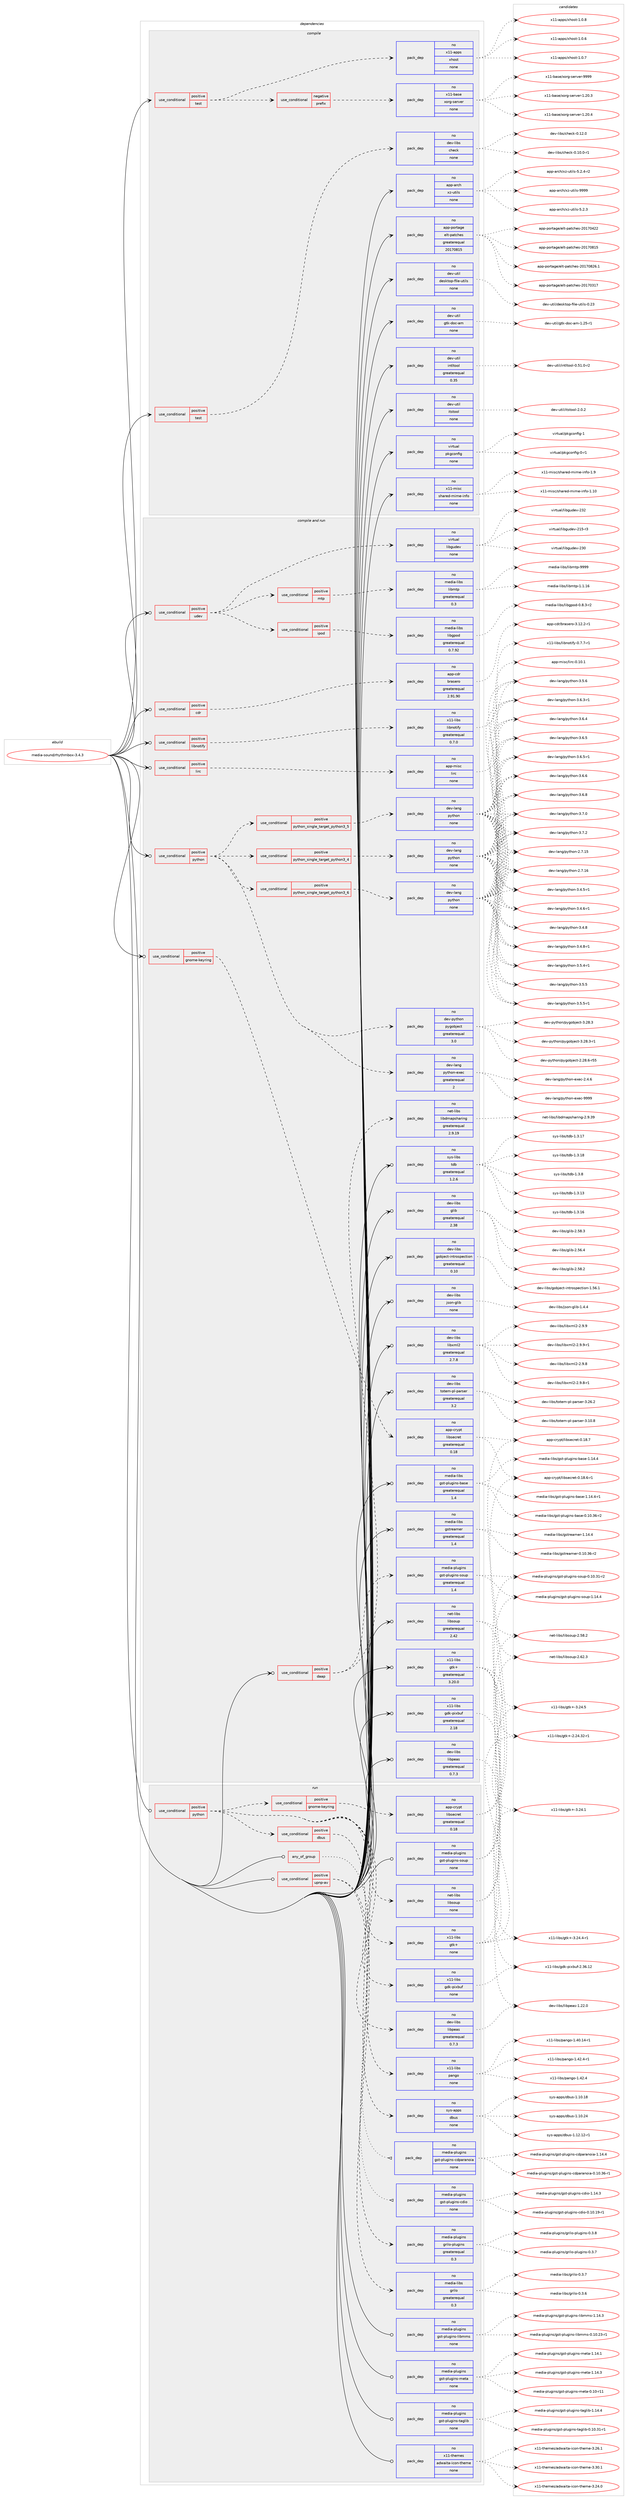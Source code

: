 digraph prolog {

# *************
# Graph options
# *************

newrank=true;
concentrate=true;
compound=true;
graph [rankdir=LR,fontname=Helvetica,fontsize=10,ranksep=1.5];#, ranksep=2.5, nodesep=0.2];
edge  [arrowhead=vee];
node  [fontname=Helvetica,fontsize=10];

# **********
# The ebuild
# **********

subgraph cluster_leftcol {
color=gray;
rank=same;
label=<<i>ebuild</i>>;
id [label="media-sound/rhythmbox-3.4.3", color=red, width=4, href="../media-sound/rhythmbox-3.4.3.svg"];
}

# ****************
# The dependencies
# ****************

subgraph cluster_midcol {
color=gray;
label=<<i>dependencies</i>>;
subgraph cluster_compile {
fillcolor="#eeeeee";
style=filled;
label=<<i>compile</i>>;
subgraph cond438158 {
dependency1630197 [label=<<TABLE BORDER="0" CELLBORDER="1" CELLSPACING="0" CELLPADDING="4"><TR><TD ROWSPAN="3" CELLPADDING="10">use_conditional</TD></TR><TR><TD>positive</TD></TR><TR><TD>test</TD></TR></TABLE>>, shape=none, color=red];
subgraph cond438159 {
dependency1630198 [label=<<TABLE BORDER="0" CELLBORDER="1" CELLSPACING="0" CELLPADDING="4"><TR><TD ROWSPAN="3" CELLPADDING="10">use_conditional</TD></TR><TR><TD>negative</TD></TR><TR><TD>prefix</TD></TR></TABLE>>, shape=none, color=red];
subgraph pack1165720 {
dependency1630199 [label=<<TABLE BORDER="0" CELLBORDER="1" CELLSPACING="0" CELLPADDING="4" WIDTH="220"><TR><TD ROWSPAN="6" CELLPADDING="30">pack_dep</TD></TR><TR><TD WIDTH="110">no</TD></TR><TR><TD>x11-base</TD></TR><TR><TD>xorg-server</TD></TR><TR><TD>none</TD></TR><TR><TD></TD></TR></TABLE>>, shape=none, color=blue];
}
dependency1630198:e -> dependency1630199:w [weight=20,style="dashed",arrowhead="vee"];
}
dependency1630197:e -> dependency1630198:w [weight=20,style="dashed",arrowhead="vee"];
subgraph pack1165721 {
dependency1630200 [label=<<TABLE BORDER="0" CELLBORDER="1" CELLSPACING="0" CELLPADDING="4" WIDTH="220"><TR><TD ROWSPAN="6" CELLPADDING="30">pack_dep</TD></TR><TR><TD WIDTH="110">no</TD></TR><TR><TD>x11-apps</TD></TR><TR><TD>xhost</TD></TR><TR><TD>none</TD></TR><TR><TD></TD></TR></TABLE>>, shape=none, color=blue];
}
dependency1630197:e -> dependency1630200:w [weight=20,style="dashed",arrowhead="vee"];
}
id:e -> dependency1630197:w [weight=20,style="solid",arrowhead="vee"];
subgraph cond438160 {
dependency1630201 [label=<<TABLE BORDER="0" CELLBORDER="1" CELLSPACING="0" CELLPADDING="4"><TR><TD ROWSPAN="3" CELLPADDING="10">use_conditional</TD></TR><TR><TD>positive</TD></TR><TR><TD>test</TD></TR></TABLE>>, shape=none, color=red];
subgraph pack1165722 {
dependency1630202 [label=<<TABLE BORDER="0" CELLBORDER="1" CELLSPACING="0" CELLPADDING="4" WIDTH="220"><TR><TD ROWSPAN="6" CELLPADDING="30">pack_dep</TD></TR><TR><TD WIDTH="110">no</TD></TR><TR><TD>dev-libs</TD></TR><TR><TD>check</TD></TR><TR><TD>none</TD></TR><TR><TD></TD></TR></TABLE>>, shape=none, color=blue];
}
dependency1630201:e -> dependency1630202:w [weight=20,style="dashed",arrowhead="vee"];
}
id:e -> dependency1630201:w [weight=20,style="solid",arrowhead="vee"];
subgraph pack1165723 {
dependency1630203 [label=<<TABLE BORDER="0" CELLBORDER="1" CELLSPACING="0" CELLPADDING="4" WIDTH="220"><TR><TD ROWSPAN="6" CELLPADDING="30">pack_dep</TD></TR><TR><TD WIDTH="110">no</TD></TR><TR><TD>app-arch</TD></TR><TR><TD>xz-utils</TD></TR><TR><TD>none</TD></TR><TR><TD></TD></TR></TABLE>>, shape=none, color=blue];
}
id:e -> dependency1630203:w [weight=20,style="solid",arrowhead="vee"];
subgraph pack1165724 {
dependency1630204 [label=<<TABLE BORDER="0" CELLBORDER="1" CELLSPACING="0" CELLPADDING="4" WIDTH="220"><TR><TD ROWSPAN="6" CELLPADDING="30">pack_dep</TD></TR><TR><TD WIDTH="110">no</TD></TR><TR><TD>app-portage</TD></TR><TR><TD>elt-patches</TD></TR><TR><TD>greaterequal</TD></TR><TR><TD>20170815</TD></TR></TABLE>>, shape=none, color=blue];
}
id:e -> dependency1630204:w [weight=20,style="solid",arrowhead="vee"];
subgraph pack1165725 {
dependency1630205 [label=<<TABLE BORDER="0" CELLBORDER="1" CELLSPACING="0" CELLPADDING="4" WIDTH="220"><TR><TD ROWSPAN="6" CELLPADDING="30">pack_dep</TD></TR><TR><TD WIDTH="110">no</TD></TR><TR><TD>dev-util</TD></TR><TR><TD>desktop-file-utils</TD></TR><TR><TD>none</TD></TR><TR><TD></TD></TR></TABLE>>, shape=none, color=blue];
}
id:e -> dependency1630205:w [weight=20,style="solid",arrowhead="vee"];
subgraph pack1165726 {
dependency1630206 [label=<<TABLE BORDER="0" CELLBORDER="1" CELLSPACING="0" CELLPADDING="4" WIDTH="220"><TR><TD ROWSPAN="6" CELLPADDING="30">pack_dep</TD></TR><TR><TD WIDTH="110">no</TD></TR><TR><TD>dev-util</TD></TR><TR><TD>gtk-doc-am</TD></TR><TR><TD>none</TD></TR><TR><TD></TD></TR></TABLE>>, shape=none, color=blue];
}
id:e -> dependency1630206:w [weight=20,style="solid",arrowhead="vee"];
subgraph pack1165727 {
dependency1630207 [label=<<TABLE BORDER="0" CELLBORDER="1" CELLSPACING="0" CELLPADDING="4" WIDTH="220"><TR><TD ROWSPAN="6" CELLPADDING="30">pack_dep</TD></TR><TR><TD WIDTH="110">no</TD></TR><TR><TD>dev-util</TD></TR><TR><TD>intltool</TD></TR><TR><TD>greaterequal</TD></TR><TR><TD>0.35</TD></TR></TABLE>>, shape=none, color=blue];
}
id:e -> dependency1630207:w [weight=20,style="solid",arrowhead="vee"];
subgraph pack1165728 {
dependency1630208 [label=<<TABLE BORDER="0" CELLBORDER="1" CELLSPACING="0" CELLPADDING="4" WIDTH="220"><TR><TD ROWSPAN="6" CELLPADDING="30">pack_dep</TD></TR><TR><TD WIDTH="110">no</TD></TR><TR><TD>dev-util</TD></TR><TR><TD>itstool</TD></TR><TR><TD>none</TD></TR><TR><TD></TD></TR></TABLE>>, shape=none, color=blue];
}
id:e -> dependency1630208:w [weight=20,style="solid",arrowhead="vee"];
subgraph pack1165729 {
dependency1630209 [label=<<TABLE BORDER="0" CELLBORDER="1" CELLSPACING="0" CELLPADDING="4" WIDTH="220"><TR><TD ROWSPAN="6" CELLPADDING="30">pack_dep</TD></TR><TR><TD WIDTH="110">no</TD></TR><TR><TD>virtual</TD></TR><TR><TD>pkgconfig</TD></TR><TR><TD>none</TD></TR><TR><TD></TD></TR></TABLE>>, shape=none, color=blue];
}
id:e -> dependency1630209:w [weight=20,style="solid",arrowhead="vee"];
subgraph pack1165730 {
dependency1630210 [label=<<TABLE BORDER="0" CELLBORDER="1" CELLSPACING="0" CELLPADDING="4" WIDTH="220"><TR><TD ROWSPAN="6" CELLPADDING="30">pack_dep</TD></TR><TR><TD WIDTH="110">no</TD></TR><TR><TD>x11-misc</TD></TR><TR><TD>shared-mime-info</TD></TR><TR><TD>none</TD></TR><TR><TD></TD></TR></TABLE>>, shape=none, color=blue];
}
id:e -> dependency1630210:w [weight=20,style="solid",arrowhead="vee"];
}
subgraph cluster_compileandrun {
fillcolor="#eeeeee";
style=filled;
label=<<i>compile and run</i>>;
subgraph cond438161 {
dependency1630211 [label=<<TABLE BORDER="0" CELLBORDER="1" CELLSPACING="0" CELLPADDING="4"><TR><TD ROWSPAN="3" CELLPADDING="10">use_conditional</TD></TR><TR><TD>positive</TD></TR><TR><TD>cdr</TD></TR></TABLE>>, shape=none, color=red];
subgraph pack1165731 {
dependency1630212 [label=<<TABLE BORDER="0" CELLBORDER="1" CELLSPACING="0" CELLPADDING="4" WIDTH="220"><TR><TD ROWSPAN="6" CELLPADDING="30">pack_dep</TD></TR><TR><TD WIDTH="110">no</TD></TR><TR><TD>app-cdr</TD></TR><TR><TD>brasero</TD></TR><TR><TD>greaterequal</TD></TR><TR><TD>2.91.90</TD></TR></TABLE>>, shape=none, color=blue];
}
dependency1630211:e -> dependency1630212:w [weight=20,style="dashed",arrowhead="vee"];
}
id:e -> dependency1630211:w [weight=20,style="solid",arrowhead="odotvee"];
subgraph cond438162 {
dependency1630213 [label=<<TABLE BORDER="0" CELLBORDER="1" CELLSPACING="0" CELLPADDING="4"><TR><TD ROWSPAN="3" CELLPADDING="10">use_conditional</TD></TR><TR><TD>positive</TD></TR><TR><TD>daap</TD></TR></TABLE>>, shape=none, color=red];
subgraph pack1165732 {
dependency1630214 [label=<<TABLE BORDER="0" CELLBORDER="1" CELLSPACING="0" CELLPADDING="4" WIDTH="220"><TR><TD ROWSPAN="6" CELLPADDING="30">pack_dep</TD></TR><TR><TD WIDTH="110">no</TD></TR><TR><TD>net-libs</TD></TR><TR><TD>libdmapsharing</TD></TR><TR><TD>greaterequal</TD></TR><TR><TD>2.9.19</TD></TR></TABLE>>, shape=none, color=blue];
}
dependency1630213:e -> dependency1630214:w [weight=20,style="dashed",arrowhead="vee"];
subgraph pack1165733 {
dependency1630215 [label=<<TABLE BORDER="0" CELLBORDER="1" CELLSPACING="0" CELLPADDING="4" WIDTH="220"><TR><TD ROWSPAN="6" CELLPADDING="30">pack_dep</TD></TR><TR><TD WIDTH="110">no</TD></TR><TR><TD>media-plugins</TD></TR><TR><TD>gst-plugins-soup</TD></TR><TR><TD>greaterequal</TD></TR><TR><TD>1.4</TD></TR></TABLE>>, shape=none, color=blue];
}
dependency1630213:e -> dependency1630215:w [weight=20,style="dashed",arrowhead="vee"];
}
id:e -> dependency1630213:w [weight=20,style="solid",arrowhead="odotvee"];
subgraph cond438163 {
dependency1630216 [label=<<TABLE BORDER="0" CELLBORDER="1" CELLSPACING="0" CELLPADDING="4"><TR><TD ROWSPAN="3" CELLPADDING="10">use_conditional</TD></TR><TR><TD>positive</TD></TR><TR><TD>gnome-keyring</TD></TR></TABLE>>, shape=none, color=red];
subgraph pack1165734 {
dependency1630217 [label=<<TABLE BORDER="0" CELLBORDER="1" CELLSPACING="0" CELLPADDING="4" WIDTH="220"><TR><TD ROWSPAN="6" CELLPADDING="30">pack_dep</TD></TR><TR><TD WIDTH="110">no</TD></TR><TR><TD>app-crypt</TD></TR><TR><TD>libsecret</TD></TR><TR><TD>greaterequal</TD></TR><TR><TD>0.18</TD></TR></TABLE>>, shape=none, color=blue];
}
dependency1630216:e -> dependency1630217:w [weight=20,style="dashed",arrowhead="vee"];
}
id:e -> dependency1630216:w [weight=20,style="solid",arrowhead="odotvee"];
subgraph cond438164 {
dependency1630218 [label=<<TABLE BORDER="0" CELLBORDER="1" CELLSPACING="0" CELLPADDING="4"><TR><TD ROWSPAN="3" CELLPADDING="10">use_conditional</TD></TR><TR><TD>positive</TD></TR><TR><TD>libnotify</TD></TR></TABLE>>, shape=none, color=red];
subgraph pack1165735 {
dependency1630219 [label=<<TABLE BORDER="0" CELLBORDER="1" CELLSPACING="0" CELLPADDING="4" WIDTH="220"><TR><TD ROWSPAN="6" CELLPADDING="30">pack_dep</TD></TR><TR><TD WIDTH="110">no</TD></TR><TR><TD>x11-libs</TD></TR><TR><TD>libnotify</TD></TR><TR><TD>greaterequal</TD></TR><TR><TD>0.7.0</TD></TR></TABLE>>, shape=none, color=blue];
}
dependency1630218:e -> dependency1630219:w [weight=20,style="dashed",arrowhead="vee"];
}
id:e -> dependency1630218:w [weight=20,style="solid",arrowhead="odotvee"];
subgraph cond438165 {
dependency1630220 [label=<<TABLE BORDER="0" CELLBORDER="1" CELLSPACING="0" CELLPADDING="4"><TR><TD ROWSPAN="3" CELLPADDING="10">use_conditional</TD></TR><TR><TD>positive</TD></TR><TR><TD>lirc</TD></TR></TABLE>>, shape=none, color=red];
subgraph pack1165736 {
dependency1630221 [label=<<TABLE BORDER="0" CELLBORDER="1" CELLSPACING="0" CELLPADDING="4" WIDTH="220"><TR><TD ROWSPAN="6" CELLPADDING="30">pack_dep</TD></TR><TR><TD WIDTH="110">no</TD></TR><TR><TD>app-misc</TD></TR><TR><TD>lirc</TD></TR><TR><TD>none</TD></TR><TR><TD></TD></TR></TABLE>>, shape=none, color=blue];
}
dependency1630220:e -> dependency1630221:w [weight=20,style="dashed",arrowhead="vee"];
}
id:e -> dependency1630220:w [weight=20,style="solid",arrowhead="odotvee"];
subgraph cond438166 {
dependency1630222 [label=<<TABLE BORDER="0" CELLBORDER="1" CELLSPACING="0" CELLPADDING="4"><TR><TD ROWSPAN="3" CELLPADDING="10">use_conditional</TD></TR><TR><TD>positive</TD></TR><TR><TD>python</TD></TR></TABLE>>, shape=none, color=red];
subgraph cond438167 {
dependency1630223 [label=<<TABLE BORDER="0" CELLBORDER="1" CELLSPACING="0" CELLPADDING="4"><TR><TD ROWSPAN="3" CELLPADDING="10">use_conditional</TD></TR><TR><TD>positive</TD></TR><TR><TD>python_single_target_python3_4</TD></TR></TABLE>>, shape=none, color=red];
subgraph pack1165737 {
dependency1630224 [label=<<TABLE BORDER="0" CELLBORDER="1" CELLSPACING="0" CELLPADDING="4" WIDTH="220"><TR><TD ROWSPAN="6" CELLPADDING="30">pack_dep</TD></TR><TR><TD WIDTH="110">no</TD></TR><TR><TD>dev-lang</TD></TR><TR><TD>python</TD></TR><TR><TD>none</TD></TR><TR><TD></TD></TR></TABLE>>, shape=none, color=blue];
}
dependency1630223:e -> dependency1630224:w [weight=20,style="dashed",arrowhead="vee"];
}
dependency1630222:e -> dependency1630223:w [weight=20,style="dashed",arrowhead="vee"];
subgraph cond438168 {
dependency1630225 [label=<<TABLE BORDER="0" CELLBORDER="1" CELLSPACING="0" CELLPADDING="4"><TR><TD ROWSPAN="3" CELLPADDING="10">use_conditional</TD></TR><TR><TD>positive</TD></TR><TR><TD>python_single_target_python3_5</TD></TR></TABLE>>, shape=none, color=red];
subgraph pack1165738 {
dependency1630226 [label=<<TABLE BORDER="0" CELLBORDER="1" CELLSPACING="0" CELLPADDING="4" WIDTH="220"><TR><TD ROWSPAN="6" CELLPADDING="30">pack_dep</TD></TR><TR><TD WIDTH="110">no</TD></TR><TR><TD>dev-lang</TD></TR><TR><TD>python</TD></TR><TR><TD>none</TD></TR><TR><TD></TD></TR></TABLE>>, shape=none, color=blue];
}
dependency1630225:e -> dependency1630226:w [weight=20,style="dashed",arrowhead="vee"];
}
dependency1630222:e -> dependency1630225:w [weight=20,style="dashed",arrowhead="vee"];
subgraph cond438169 {
dependency1630227 [label=<<TABLE BORDER="0" CELLBORDER="1" CELLSPACING="0" CELLPADDING="4"><TR><TD ROWSPAN="3" CELLPADDING="10">use_conditional</TD></TR><TR><TD>positive</TD></TR><TR><TD>python_single_target_python3_6</TD></TR></TABLE>>, shape=none, color=red];
subgraph pack1165739 {
dependency1630228 [label=<<TABLE BORDER="0" CELLBORDER="1" CELLSPACING="0" CELLPADDING="4" WIDTH="220"><TR><TD ROWSPAN="6" CELLPADDING="30">pack_dep</TD></TR><TR><TD WIDTH="110">no</TD></TR><TR><TD>dev-lang</TD></TR><TR><TD>python</TD></TR><TR><TD>none</TD></TR><TR><TD></TD></TR></TABLE>>, shape=none, color=blue];
}
dependency1630227:e -> dependency1630228:w [weight=20,style="dashed",arrowhead="vee"];
}
dependency1630222:e -> dependency1630227:w [weight=20,style="dashed",arrowhead="vee"];
subgraph pack1165740 {
dependency1630229 [label=<<TABLE BORDER="0" CELLBORDER="1" CELLSPACING="0" CELLPADDING="4" WIDTH="220"><TR><TD ROWSPAN="6" CELLPADDING="30">pack_dep</TD></TR><TR><TD WIDTH="110">no</TD></TR><TR><TD>dev-lang</TD></TR><TR><TD>python-exec</TD></TR><TR><TD>greaterequal</TD></TR><TR><TD>2</TD></TR></TABLE>>, shape=none, color=blue];
}
dependency1630222:e -> dependency1630229:w [weight=20,style="dashed",arrowhead="vee"];
subgraph pack1165741 {
dependency1630230 [label=<<TABLE BORDER="0" CELLBORDER="1" CELLSPACING="0" CELLPADDING="4" WIDTH="220"><TR><TD ROWSPAN="6" CELLPADDING="30">pack_dep</TD></TR><TR><TD WIDTH="110">no</TD></TR><TR><TD>dev-python</TD></TR><TR><TD>pygobject</TD></TR><TR><TD>greaterequal</TD></TR><TR><TD>3.0</TD></TR></TABLE>>, shape=none, color=blue];
}
dependency1630222:e -> dependency1630230:w [weight=20,style="dashed",arrowhead="vee"];
}
id:e -> dependency1630222:w [weight=20,style="solid",arrowhead="odotvee"];
subgraph cond438170 {
dependency1630231 [label=<<TABLE BORDER="0" CELLBORDER="1" CELLSPACING="0" CELLPADDING="4"><TR><TD ROWSPAN="3" CELLPADDING="10">use_conditional</TD></TR><TR><TD>positive</TD></TR><TR><TD>udev</TD></TR></TABLE>>, shape=none, color=red];
subgraph pack1165742 {
dependency1630232 [label=<<TABLE BORDER="0" CELLBORDER="1" CELLSPACING="0" CELLPADDING="4" WIDTH="220"><TR><TD ROWSPAN="6" CELLPADDING="30">pack_dep</TD></TR><TR><TD WIDTH="110">no</TD></TR><TR><TD>virtual</TD></TR><TR><TD>libgudev</TD></TR><TR><TD>none</TD></TR><TR><TD></TD></TR></TABLE>>, shape=none, color=blue];
}
dependency1630231:e -> dependency1630232:w [weight=20,style="dashed",arrowhead="vee"];
subgraph cond438171 {
dependency1630233 [label=<<TABLE BORDER="0" CELLBORDER="1" CELLSPACING="0" CELLPADDING="4"><TR><TD ROWSPAN="3" CELLPADDING="10">use_conditional</TD></TR><TR><TD>positive</TD></TR><TR><TD>ipod</TD></TR></TABLE>>, shape=none, color=red];
subgraph pack1165743 {
dependency1630234 [label=<<TABLE BORDER="0" CELLBORDER="1" CELLSPACING="0" CELLPADDING="4" WIDTH="220"><TR><TD ROWSPAN="6" CELLPADDING="30">pack_dep</TD></TR><TR><TD WIDTH="110">no</TD></TR><TR><TD>media-libs</TD></TR><TR><TD>libgpod</TD></TR><TR><TD>greaterequal</TD></TR><TR><TD>0.7.92</TD></TR></TABLE>>, shape=none, color=blue];
}
dependency1630233:e -> dependency1630234:w [weight=20,style="dashed",arrowhead="vee"];
}
dependency1630231:e -> dependency1630233:w [weight=20,style="dashed",arrowhead="vee"];
subgraph cond438172 {
dependency1630235 [label=<<TABLE BORDER="0" CELLBORDER="1" CELLSPACING="0" CELLPADDING="4"><TR><TD ROWSPAN="3" CELLPADDING="10">use_conditional</TD></TR><TR><TD>positive</TD></TR><TR><TD>mtp</TD></TR></TABLE>>, shape=none, color=red];
subgraph pack1165744 {
dependency1630236 [label=<<TABLE BORDER="0" CELLBORDER="1" CELLSPACING="0" CELLPADDING="4" WIDTH="220"><TR><TD ROWSPAN="6" CELLPADDING="30">pack_dep</TD></TR><TR><TD WIDTH="110">no</TD></TR><TR><TD>media-libs</TD></TR><TR><TD>libmtp</TD></TR><TR><TD>greaterequal</TD></TR><TR><TD>0.3</TD></TR></TABLE>>, shape=none, color=blue];
}
dependency1630235:e -> dependency1630236:w [weight=20,style="dashed",arrowhead="vee"];
}
dependency1630231:e -> dependency1630235:w [weight=20,style="dashed",arrowhead="vee"];
}
id:e -> dependency1630231:w [weight=20,style="solid",arrowhead="odotvee"];
subgraph pack1165745 {
dependency1630237 [label=<<TABLE BORDER="0" CELLBORDER="1" CELLSPACING="0" CELLPADDING="4" WIDTH="220"><TR><TD ROWSPAN="6" CELLPADDING="30">pack_dep</TD></TR><TR><TD WIDTH="110">no</TD></TR><TR><TD>dev-libs</TD></TR><TR><TD>glib</TD></TR><TR><TD>greaterequal</TD></TR><TR><TD>2.38</TD></TR></TABLE>>, shape=none, color=blue];
}
id:e -> dependency1630237:w [weight=20,style="solid",arrowhead="odotvee"];
subgraph pack1165746 {
dependency1630238 [label=<<TABLE BORDER="0" CELLBORDER="1" CELLSPACING="0" CELLPADDING="4" WIDTH="220"><TR><TD ROWSPAN="6" CELLPADDING="30">pack_dep</TD></TR><TR><TD WIDTH="110">no</TD></TR><TR><TD>dev-libs</TD></TR><TR><TD>gobject-introspection</TD></TR><TR><TD>greaterequal</TD></TR><TR><TD>0.10</TD></TR></TABLE>>, shape=none, color=blue];
}
id:e -> dependency1630238:w [weight=20,style="solid",arrowhead="odotvee"];
subgraph pack1165747 {
dependency1630239 [label=<<TABLE BORDER="0" CELLBORDER="1" CELLSPACING="0" CELLPADDING="4" WIDTH="220"><TR><TD ROWSPAN="6" CELLPADDING="30">pack_dep</TD></TR><TR><TD WIDTH="110">no</TD></TR><TR><TD>dev-libs</TD></TR><TR><TD>json-glib</TD></TR><TR><TD>none</TD></TR><TR><TD></TD></TR></TABLE>>, shape=none, color=blue];
}
id:e -> dependency1630239:w [weight=20,style="solid",arrowhead="odotvee"];
subgraph pack1165748 {
dependency1630240 [label=<<TABLE BORDER="0" CELLBORDER="1" CELLSPACING="0" CELLPADDING="4" WIDTH="220"><TR><TD ROWSPAN="6" CELLPADDING="30">pack_dep</TD></TR><TR><TD WIDTH="110">no</TD></TR><TR><TD>dev-libs</TD></TR><TR><TD>libpeas</TD></TR><TR><TD>greaterequal</TD></TR><TR><TD>0.7.3</TD></TR></TABLE>>, shape=none, color=blue];
}
id:e -> dependency1630240:w [weight=20,style="solid",arrowhead="odotvee"];
subgraph pack1165749 {
dependency1630241 [label=<<TABLE BORDER="0" CELLBORDER="1" CELLSPACING="0" CELLPADDING="4" WIDTH="220"><TR><TD ROWSPAN="6" CELLPADDING="30">pack_dep</TD></TR><TR><TD WIDTH="110">no</TD></TR><TR><TD>dev-libs</TD></TR><TR><TD>libxml2</TD></TR><TR><TD>greaterequal</TD></TR><TR><TD>2.7.8</TD></TR></TABLE>>, shape=none, color=blue];
}
id:e -> dependency1630241:w [weight=20,style="solid",arrowhead="odotvee"];
subgraph pack1165750 {
dependency1630242 [label=<<TABLE BORDER="0" CELLBORDER="1" CELLSPACING="0" CELLPADDING="4" WIDTH="220"><TR><TD ROWSPAN="6" CELLPADDING="30">pack_dep</TD></TR><TR><TD WIDTH="110">no</TD></TR><TR><TD>dev-libs</TD></TR><TR><TD>totem-pl-parser</TD></TR><TR><TD>greaterequal</TD></TR><TR><TD>3.2</TD></TR></TABLE>>, shape=none, color=blue];
}
id:e -> dependency1630242:w [weight=20,style="solid",arrowhead="odotvee"];
subgraph pack1165751 {
dependency1630243 [label=<<TABLE BORDER="0" CELLBORDER="1" CELLSPACING="0" CELLPADDING="4" WIDTH="220"><TR><TD ROWSPAN="6" CELLPADDING="30">pack_dep</TD></TR><TR><TD WIDTH="110">no</TD></TR><TR><TD>media-libs</TD></TR><TR><TD>gst-plugins-base</TD></TR><TR><TD>greaterequal</TD></TR><TR><TD>1.4</TD></TR></TABLE>>, shape=none, color=blue];
}
id:e -> dependency1630243:w [weight=20,style="solid",arrowhead="odotvee"];
subgraph pack1165752 {
dependency1630244 [label=<<TABLE BORDER="0" CELLBORDER="1" CELLSPACING="0" CELLPADDING="4" WIDTH="220"><TR><TD ROWSPAN="6" CELLPADDING="30">pack_dep</TD></TR><TR><TD WIDTH="110">no</TD></TR><TR><TD>media-libs</TD></TR><TR><TD>gstreamer</TD></TR><TR><TD>greaterequal</TD></TR><TR><TD>1.4</TD></TR></TABLE>>, shape=none, color=blue];
}
id:e -> dependency1630244:w [weight=20,style="solid",arrowhead="odotvee"];
subgraph pack1165753 {
dependency1630245 [label=<<TABLE BORDER="0" CELLBORDER="1" CELLSPACING="0" CELLPADDING="4" WIDTH="220"><TR><TD ROWSPAN="6" CELLPADDING="30">pack_dep</TD></TR><TR><TD WIDTH="110">no</TD></TR><TR><TD>net-libs</TD></TR><TR><TD>libsoup</TD></TR><TR><TD>greaterequal</TD></TR><TR><TD>2.42</TD></TR></TABLE>>, shape=none, color=blue];
}
id:e -> dependency1630245:w [weight=20,style="solid",arrowhead="odotvee"];
subgraph pack1165754 {
dependency1630246 [label=<<TABLE BORDER="0" CELLBORDER="1" CELLSPACING="0" CELLPADDING="4" WIDTH="220"><TR><TD ROWSPAN="6" CELLPADDING="30">pack_dep</TD></TR><TR><TD WIDTH="110">no</TD></TR><TR><TD>sys-libs</TD></TR><TR><TD>tdb</TD></TR><TR><TD>greaterequal</TD></TR><TR><TD>1.2.6</TD></TR></TABLE>>, shape=none, color=blue];
}
id:e -> dependency1630246:w [weight=20,style="solid",arrowhead="odotvee"];
subgraph pack1165755 {
dependency1630247 [label=<<TABLE BORDER="0" CELLBORDER="1" CELLSPACING="0" CELLPADDING="4" WIDTH="220"><TR><TD ROWSPAN="6" CELLPADDING="30">pack_dep</TD></TR><TR><TD WIDTH="110">no</TD></TR><TR><TD>x11-libs</TD></TR><TR><TD>gdk-pixbuf</TD></TR><TR><TD>greaterequal</TD></TR><TR><TD>2.18</TD></TR></TABLE>>, shape=none, color=blue];
}
id:e -> dependency1630247:w [weight=20,style="solid",arrowhead="odotvee"];
subgraph pack1165756 {
dependency1630248 [label=<<TABLE BORDER="0" CELLBORDER="1" CELLSPACING="0" CELLPADDING="4" WIDTH="220"><TR><TD ROWSPAN="6" CELLPADDING="30">pack_dep</TD></TR><TR><TD WIDTH="110">no</TD></TR><TR><TD>x11-libs</TD></TR><TR><TD>gtk+</TD></TR><TR><TD>greaterequal</TD></TR><TR><TD>3.20.0</TD></TR></TABLE>>, shape=none, color=blue];
}
id:e -> dependency1630248:w [weight=20,style="solid",arrowhead="odotvee"];
}
subgraph cluster_run {
fillcolor="#eeeeee";
style=filled;
label=<<i>run</i>>;
subgraph any25549 {
dependency1630249 [label=<<TABLE BORDER="0" CELLBORDER="1" CELLSPACING="0" CELLPADDING="4"><TR><TD CELLPADDING="10">any_of_group</TD></TR></TABLE>>, shape=none, color=red];subgraph pack1165757 {
dependency1630250 [label=<<TABLE BORDER="0" CELLBORDER="1" CELLSPACING="0" CELLPADDING="4" WIDTH="220"><TR><TD ROWSPAN="6" CELLPADDING="30">pack_dep</TD></TR><TR><TD WIDTH="110">no</TD></TR><TR><TD>media-plugins</TD></TR><TR><TD>gst-plugins-cdparanoia</TD></TR><TR><TD>none</TD></TR><TR><TD></TD></TR></TABLE>>, shape=none, color=blue];
}
dependency1630249:e -> dependency1630250:w [weight=20,style="dotted",arrowhead="oinv"];
subgraph pack1165758 {
dependency1630251 [label=<<TABLE BORDER="0" CELLBORDER="1" CELLSPACING="0" CELLPADDING="4" WIDTH="220"><TR><TD ROWSPAN="6" CELLPADDING="30">pack_dep</TD></TR><TR><TD WIDTH="110">no</TD></TR><TR><TD>media-plugins</TD></TR><TR><TD>gst-plugins-cdio</TD></TR><TR><TD>none</TD></TR><TR><TD></TD></TR></TABLE>>, shape=none, color=blue];
}
dependency1630249:e -> dependency1630251:w [weight=20,style="dotted",arrowhead="oinv"];
}
id:e -> dependency1630249:w [weight=20,style="solid",arrowhead="odot"];
subgraph cond438173 {
dependency1630252 [label=<<TABLE BORDER="0" CELLBORDER="1" CELLSPACING="0" CELLPADDING="4"><TR><TD ROWSPAN="3" CELLPADDING="10">use_conditional</TD></TR><TR><TD>positive</TD></TR><TR><TD>python</TD></TR></TABLE>>, shape=none, color=red];
subgraph pack1165759 {
dependency1630253 [label=<<TABLE BORDER="0" CELLBORDER="1" CELLSPACING="0" CELLPADDING="4" WIDTH="220"><TR><TD ROWSPAN="6" CELLPADDING="30">pack_dep</TD></TR><TR><TD WIDTH="110">no</TD></TR><TR><TD>dev-libs</TD></TR><TR><TD>libpeas</TD></TR><TR><TD>greaterequal</TD></TR><TR><TD>0.7.3</TD></TR></TABLE>>, shape=none, color=blue];
}
dependency1630252:e -> dependency1630253:w [weight=20,style="dashed",arrowhead="vee"];
subgraph pack1165760 {
dependency1630254 [label=<<TABLE BORDER="0" CELLBORDER="1" CELLSPACING="0" CELLPADDING="4" WIDTH="220"><TR><TD ROWSPAN="6" CELLPADDING="30">pack_dep</TD></TR><TR><TD WIDTH="110">no</TD></TR><TR><TD>net-libs</TD></TR><TR><TD>libsoup</TD></TR><TR><TD>none</TD></TR><TR><TD></TD></TR></TABLE>>, shape=none, color=blue];
}
dependency1630252:e -> dependency1630254:w [weight=20,style="dashed",arrowhead="vee"];
subgraph pack1165761 {
dependency1630255 [label=<<TABLE BORDER="0" CELLBORDER="1" CELLSPACING="0" CELLPADDING="4" WIDTH="220"><TR><TD ROWSPAN="6" CELLPADDING="30">pack_dep</TD></TR><TR><TD WIDTH="110">no</TD></TR><TR><TD>x11-libs</TD></TR><TR><TD>gdk-pixbuf</TD></TR><TR><TD>none</TD></TR><TR><TD></TD></TR></TABLE>>, shape=none, color=blue];
}
dependency1630252:e -> dependency1630255:w [weight=20,style="dashed",arrowhead="vee"];
subgraph pack1165762 {
dependency1630256 [label=<<TABLE BORDER="0" CELLBORDER="1" CELLSPACING="0" CELLPADDING="4" WIDTH="220"><TR><TD ROWSPAN="6" CELLPADDING="30">pack_dep</TD></TR><TR><TD WIDTH="110">no</TD></TR><TR><TD>x11-libs</TD></TR><TR><TD>gtk+</TD></TR><TR><TD>none</TD></TR><TR><TD></TD></TR></TABLE>>, shape=none, color=blue];
}
dependency1630252:e -> dependency1630256:w [weight=20,style="dashed",arrowhead="vee"];
subgraph pack1165763 {
dependency1630257 [label=<<TABLE BORDER="0" CELLBORDER="1" CELLSPACING="0" CELLPADDING="4" WIDTH="220"><TR><TD ROWSPAN="6" CELLPADDING="30">pack_dep</TD></TR><TR><TD WIDTH="110">no</TD></TR><TR><TD>x11-libs</TD></TR><TR><TD>pango</TD></TR><TR><TD>none</TD></TR><TR><TD></TD></TR></TABLE>>, shape=none, color=blue];
}
dependency1630252:e -> dependency1630257:w [weight=20,style="dashed",arrowhead="vee"];
subgraph cond438174 {
dependency1630258 [label=<<TABLE BORDER="0" CELLBORDER="1" CELLSPACING="0" CELLPADDING="4"><TR><TD ROWSPAN="3" CELLPADDING="10">use_conditional</TD></TR><TR><TD>positive</TD></TR><TR><TD>dbus</TD></TR></TABLE>>, shape=none, color=red];
subgraph pack1165764 {
dependency1630259 [label=<<TABLE BORDER="0" CELLBORDER="1" CELLSPACING="0" CELLPADDING="4" WIDTH="220"><TR><TD ROWSPAN="6" CELLPADDING="30">pack_dep</TD></TR><TR><TD WIDTH="110">no</TD></TR><TR><TD>sys-apps</TD></TR><TR><TD>dbus</TD></TR><TR><TD>none</TD></TR><TR><TD></TD></TR></TABLE>>, shape=none, color=blue];
}
dependency1630258:e -> dependency1630259:w [weight=20,style="dashed",arrowhead="vee"];
}
dependency1630252:e -> dependency1630258:w [weight=20,style="dashed",arrowhead="vee"];
subgraph cond438175 {
dependency1630260 [label=<<TABLE BORDER="0" CELLBORDER="1" CELLSPACING="0" CELLPADDING="4"><TR><TD ROWSPAN="3" CELLPADDING="10">use_conditional</TD></TR><TR><TD>positive</TD></TR><TR><TD>gnome-keyring</TD></TR></TABLE>>, shape=none, color=red];
subgraph pack1165765 {
dependency1630261 [label=<<TABLE BORDER="0" CELLBORDER="1" CELLSPACING="0" CELLPADDING="4" WIDTH="220"><TR><TD ROWSPAN="6" CELLPADDING="30">pack_dep</TD></TR><TR><TD WIDTH="110">no</TD></TR><TR><TD>app-crypt</TD></TR><TR><TD>libsecret</TD></TR><TR><TD>greaterequal</TD></TR><TR><TD>0.18</TD></TR></TABLE>>, shape=none, color=blue];
}
dependency1630260:e -> dependency1630261:w [weight=20,style="dashed",arrowhead="vee"];
}
dependency1630252:e -> dependency1630260:w [weight=20,style="dashed",arrowhead="vee"];
}
id:e -> dependency1630252:w [weight=20,style="solid",arrowhead="odot"];
subgraph cond438176 {
dependency1630262 [label=<<TABLE BORDER="0" CELLBORDER="1" CELLSPACING="0" CELLPADDING="4"><TR><TD ROWSPAN="3" CELLPADDING="10">use_conditional</TD></TR><TR><TD>positive</TD></TR><TR><TD>upnp-av</TD></TR></TABLE>>, shape=none, color=red];
subgraph pack1165766 {
dependency1630263 [label=<<TABLE BORDER="0" CELLBORDER="1" CELLSPACING="0" CELLPADDING="4" WIDTH="220"><TR><TD ROWSPAN="6" CELLPADDING="30">pack_dep</TD></TR><TR><TD WIDTH="110">no</TD></TR><TR><TD>media-libs</TD></TR><TR><TD>grilo</TD></TR><TR><TD>greaterequal</TD></TR><TR><TD>0.3</TD></TR></TABLE>>, shape=none, color=blue];
}
dependency1630262:e -> dependency1630263:w [weight=20,style="dashed",arrowhead="vee"];
subgraph pack1165767 {
dependency1630264 [label=<<TABLE BORDER="0" CELLBORDER="1" CELLSPACING="0" CELLPADDING="4" WIDTH="220"><TR><TD ROWSPAN="6" CELLPADDING="30">pack_dep</TD></TR><TR><TD WIDTH="110">no</TD></TR><TR><TD>media-plugins</TD></TR><TR><TD>grilo-plugins</TD></TR><TR><TD>greaterequal</TD></TR><TR><TD>0.3</TD></TR></TABLE>>, shape=none, color=blue];
}
dependency1630262:e -> dependency1630264:w [weight=20,style="dashed",arrowhead="vee"];
}
id:e -> dependency1630262:w [weight=20,style="solid",arrowhead="odot"];
subgraph pack1165768 {
dependency1630265 [label=<<TABLE BORDER="0" CELLBORDER="1" CELLSPACING="0" CELLPADDING="4" WIDTH="220"><TR><TD ROWSPAN="6" CELLPADDING="30">pack_dep</TD></TR><TR><TD WIDTH="110">no</TD></TR><TR><TD>media-plugins</TD></TR><TR><TD>gst-plugins-libmms</TD></TR><TR><TD>none</TD></TR><TR><TD></TD></TR></TABLE>>, shape=none, color=blue];
}
id:e -> dependency1630265:w [weight=20,style="solid",arrowhead="odot"];
subgraph pack1165769 {
dependency1630266 [label=<<TABLE BORDER="0" CELLBORDER="1" CELLSPACING="0" CELLPADDING="4" WIDTH="220"><TR><TD ROWSPAN="6" CELLPADDING="30">pack_dep</TD></TR><TR><TD WIDTH="110">no</TD></TR><TR><TD>media-plugins</TD></TR><TR><TD>gst-plugins-meta</TD></TR><TR><TD>none</TD></TR><TR><TD></TD></TR></TABLE>>, shape=none, color=blue];
}
id:e -> dependency1630266:w [weight=20,style="solid",arrowhead="odot"];
subgraph pack1165770 {
dependency1630267 [label=<<TABLE BORDER="0" CELLBORDER="1" CELLSPACING="0" CELLPADDING="4" WIDTH="220"><TR><TD ROWSPAN="6" CELLPADDING="30">pack_dep</TD></TR><TR><TD WIDTH="110">no</TD></TR><TR><TD>media-plugins</TD></TR><TR><TD>gst-plugins-soup</TD></TR><TR><TD>none</TD></TR><TR><TD></TD></TR></TABLE>>, shape=none, color=blue];
}
id:e -> dependency1630267:w [weight=20,style="solid",arrowhead="odot"];
subgraph pack1165771 {
dependency1630268 [label=<<TABLE BORDER="0" CELLBORDER="1" CELLSPACING="0" CELLPADDING="4" WIDTH="220"><TR><TD ROWSPAN="6" CELLPADDING="30">pack_dep</TD></TR><TR><TD WIDTH="110">no</TD></TR><TR><TD>media-plugins</TD></TR><TR><TD>gst-plugins-taglib</TD></TR><TR><TD>none</TD></TR><TR><TD></TD></TR></TABLE>>, shape=none, color=blue];
}
id:e -> dependency1630268:w [weight=20,style="solid",arrowhead="odot"];
subgraph pack1165772 {
dependency1630269 [label=<<TABLE BORDER="0" CELLBORDER="1" CELLSPACING="0" CELLPADDING="4" WIDTH="220"><TR><TD ROWSPAN="6" CELLPADDING="30">pack_dep</TD></TR><TR><TD WIDTH="110">no</TD></TR><TR><TD>x11-themes</TD></TR><TR><TD>adwaita-icon-theme</TD></TR><TR><TD>none</TD></TR><TR><TD></TD></TR></TABLE>>, shape=none, color=blue];
}
id:e -> dependency1630269:w [weight=20,style="solid",arrowhead="odot"];
}
}

# **************
# The candidates
# **************

subgraph cluster_choices {
rank=same;
color=gray;
label=<<i>candidates</i>>;

subgraph choice1165720 {
color=black;
nodesep=1;
choice1204949459897115101471201111141034511510111411810111445494650484651 [label="x11-base/xorg-server-1.20.3", color=red, width=4,href="../x11-base/xorg-server-1.20.3.svg"];
choice1204949459897115101471201111141034511510111411810111445494650484652 [label="x11-base/xorg-server-1.20.4", color=red, width=4,href="../x11-base/xorg-server-1.20.4.svg"];
choice120494945989711510147120111114103451151011141181011144557575757 [label="x11-base/xorg-server-9999", color=red, width=4,href="../x11-base/xorg-server-9999.svg"];
dependency1630199:e -> choice1204949459897115101471201111141034511510111411810111445494650484651:w [style=dotted,weight="100"];
dependency1630199:e -> choice1204949459897115101471201111141034511510111411810111445494650484652:w [style=dotted,weight="100"];
dependency1630199:e -> choice120494945989711510147120111114103451151011141181011144557575757:w [style=dotted,weight="100"];
}
subgraph choice1165721 {
color=black;
nodesep=1;
choice1204949459711211211547120104111115116454946484654 [label="x11-apps/xhost-1.0.6", color=red, width=4,href="../x11-apps/xhost-1.0.6.svg"];
choice1204949459711211211547120104111115116454946484655 [label="x11-apps/xhost-1.0.7", color=red, width=4,href="../x11-apps/xhost-1.0.7.svg"];
choice1204949459711211211547120104111115116454946484656 [label="x11-apps/xhost-1.0.8", color=red, width=4,href="../x11-apps/xhost-1.0.8.svg"];
dependency1630200:e -> choice1204949459711211211547120104111115116454946484654:w [style=dotted,weight="100"];
dependency1630200:e -> choice1204949459711211211547120104111115116454946484655:w [style=dotted,weight="100"];
dependency1630200:e -> choice1204949459711211211547120104111115116454946484656:w [style=dotted,weight="100"];
}
subgraph choice1165722 {
color=black;
nodesep=1;
choice1001011184510810598115479910410199107454846494846484511449 [label="dev-libs/check-0.10.0-r1", color=red, width=4,href="../dev-libs/check-0.10.0-r1.svg"];
choice100101118451081059811547991041019910745484649504648 [label="dev-libs/check-0.12.0", color=red, width=4,href="../dev-libs/check-0.12.0.svg"];
dependency1630202:e -> choice1001011184510810598115479910410199107454846494846484511449:w [style=dotted,weight="100"];
dependency1630202:e -> choice100101118451081059811547991041019910745484649504648:w [style=dotted,weight="100"];
}
subgraph choice1165723 {
color=black;
nodesep=1;
choice971121124597114991044712012245117116105108115455346504651 [label="app-arch/xz-utils-5.2.3", color=red, width=4,href="../app-arch/xz-utils-5.2.3.svg"];
choice9711211245971149910447120122451171161051081154553465046524511450 [label="app-arch/xz-utils-5.2.4-r2", color=red, width=4,href="../app-arch/xz-utils-5.2.4-r2.svg"];
choice9711211245971149910447120122451171161051081154557575757 [label="app-arch/xz-utils-9999", color=red, width=4,href="../app-arch/xz-utils-9999.svg"];
dependency1630203:e -> choice971121124597114991044712012245117116105108115455346504651:w [style=dotted,weight="100"];
dependency1630203:e -> choice9711211245971149910447120122451171161051081154553465046524511450:w [style=dotted,weight="100"];
dependency1630203:e -> choice9711211245971149910447120122451171161051081154557575757:w [style=dotted,weight="100"];
}
subgraph choice1165724 {
color=black;
nodesep=1;
choice97112112451121111141169710310147101108116451129711699104101115455048495548514955 [label="app-portage/elt-patches-20170317", color=red, width=4,href="../app-portage/elt-patches-20170317.svg"];
choice97112112451121111141169710310147101108116451129711699104101115455048495548525050 [label="app-portage/elt-patches-20170422", color=red, width=4,href="../app-portage/elt-patches-20170422.svg"];
choice97112112451121111141169710310147101108116451129711699104101115455048495548564953 [label="app-portage/elt-patches-20170815", color=red, width=4,href="../app-portage/elt-patches-20170815.svg"];
choice971121124511211111411697103101471011081164511297116991041011154550484955485650544649 [label="app-portage/elt-patches-20170826.1", color=red, width=4,href="../app-portage/elt-patches-20170826.1.svg"];
dependency1630204:e -> choice97112112451121111141169710310147101108116451129711699104101115455048495548514955:w [style=dotted,weight="100"];
dependency1630204:e -> choice97112112451121111141169710310147101108116451129711699104101115455048495548525050:w [style=dotted,weight="100"];
dependency1630204:e -> choice97112112451121111141169710310147101108116451129711699104101115455048495548564953:w [style=dotted,weight="100"];
dependency1630204:e -> choice971121124511211111411697103101471011081164511297116991041011154550484955485650544649:w [style=dotted,weight="100"];
}
subgraph choice1165725 {
color=black;
nodesep=1;
choice100101118451171161051084710010111510711611111245102105108101451171161051081154548465051 [label="dev-util/desktop-file-utils-0.23", color=red, width=4,href="../dev-util/desktop-file-utils-0.23.svg"];
dependency1630205:e -> choice100101118451171161051084710010111510711611111245102105108101451171161051081154548465051:w [style=dotted,weight="100"];
}
subgraph choice1165726 {
color=black;
nodesep=1;
choice10010111845117116105108471031161074510011199459710945494650534511449 [label="dev-util/gtk-doc-am-1.25-r1", color=red, width=4,href="../dev-util/gtk-doc-am-1.25-r1.svg"];
dependency1630206:e -> choice10010111845117116105108471031161074510011199459710945494650534511449:w [style=dotted,weight="100"];
}
subgraph choice1165727 {
color=black;
nodesep=1;
choice1001011184511711610510847105110116108116111111108454846534946484511450 [label="dev-util/intltool-0.51.0-r2", color=red, width=4,href="../dev-util/intltool-0.51.0-r2.svg"];
dependency1630207:e -> choice1001011184511711610510847105110116108116111111108454846534946484511450:w [style=dotted,weight="100"];
}
subgraph choice1165728 {
color=black;
nodesep=1;
choice1001011184511711610510847105116115116111111108455046484650 [label="dev-util/itstool-2.0.2", color=red, width=4,href="../dev-util/itstool-2.0.2.svg"];
dependency1630208:e -> choice1001011184511711610510847105116115116111111108455046484650:w [style=dotted,weight="100"];
}
subgraph choice1165729 {
color=black;
nodesep=1;
choice11810511411611797108471121071039911111010210510345484511449 [label="virtual/pkgconfig-0-r1", color=red, width=4,href="../virtual/pkgconfig-0-r1.svg"];
choice1181051141161179710847112107103991111101021051034549 [label="virtual/pkgconfig-1", color=red, width=4,href="../virtual/pkgconfig-1.svg"];
dependency1630209:e -> choice11810511411611797108471121071039911111010210510345484511449:w [style=dotted,weight="100"];
dependency1630209:e -> choice1181051141161179710847112107103991111101021051034549:w [style=dotted,weight="100"];
}
subgraph choice1165730 {
color=black;
nodesep=1;
choice12049494510910511599471151049711410110045109105109101451051101021114549464948 [label="x11-misc/shared-mime-info-1.10", color=red, width=4,href="../x11-misc/shared-mime-info-1.10.svg"];
choice120494945109105115994711510497114101100451091051091014510511010211145494657 [label="x11-misc/shared-mime-info-1.9", color=red, width=4,href="../x11-misc/shared-mime-info-1.9.svg"];
dependency1630210:e -> choice12049494510910511599471151049711410110045109105109101451051101021114549464948:w [style=dotted,weight="100"];
dependency1630210:e -> choice120494945109105115994711510497114101100451091051091014510511010211145494657:w [style=dotted,weight="100"];
}
subgraph choice1165731 {
color=black;
nodesep=1;
choice971121124599100114479811497115101114111455146495046504511449 [label="app-cdr/brasero-3.12.2-r1", color=red, width=4,href="../app-cdr/brasero-3.12.2-r1.svg"];
dependency1630212:e -> choice971121124599100114479811497115101114111455146495046504511449:w [style=dotted,weight="100"];
}
subgraph choice1165732 {
color=black;
nodesep=1;
choice11010111645108105981154710810598100109971121151049711410511010345504657465157 [label="net-libs/libdmapsharing-2.9.39", color=red, width=4,href="../net-libs/libdmapsharing-2.9.39.svg"];
dependency1630214:e -> choice11010111645108105981154710810598100109971121151049711410511010345504657465157:w [style=dotted,weight="100"];
}
subgraph choice1165733 {
color=black;
nodesep=1;
choice109101100105974511210811710310511011547103115116451121081171031051101154511511111711245484649484651494511450 [label="media-plugins/gst-plugins-soup-0.10.31-r2", color=red, width=4,href="../media-plugins/gst-plugins-soup-0.10.31-r2.svg"];
choice109101100105974511210811710310511011547103115116451121081171031051101154511511111711245494649524652 [label="media-plugins/gst-plugins-soup-1.14.4", color=red, width=4,href="../media-plugins/gst-plugins-soup-1.14.4.svg"];
dependency1630215:e -> choice109101100105974511210811710310511011547103115116451121081171031051101154511511111711245484649484651494511450:w [style=dotted,weight="100"];
dependency1630215:e -> choice109101100105974511210811710310511011547103115116451121081171031051101154511511111711245494649524652:w [style=dotted,weight="100"];
}
subgraph choice1165734 {
color=black;
nodesep=1;
choice971121124599114121112116471081059811510199114101116454846495646544511449 [label="app-crypt/libsecret-0.18.6-r1", color=red, width=4,href="../app-crypt/libsecret-0.18.6-r1.svg"];
choice97112112459911412111211647108105981151019911410111645484649564655 [label="app-crypt/libsecret-0.18.7", color=red, width=4,href="../app-crypt/libsecret-0.18.7.svg"];
dependency1630217:e -> choice971121124599114121112116471081059811510199114101116454846495646544511449:w [style=dotted,weight="100"];
dependency1630217:e -> choice97112112459911412111211647108105981151019911410111645484649564655:w [style=dotted,weight="100"];
}
subgraph choice1165735 {
color=black;
nodesep=1;
choice1204949451081059811547108105981101111161051021214548465546554511449 [label="x11-libs/libnotify-0.7.7-r1", color=red, width=4,href="../x11-libs/libnotify-0.7.7-r1.svg"];
dependency1630219:e -> choice1204949451081059811547108105981101111161051021214548465546554511449:w [style=dotted,weight="100"];
}
subgraph choice1165736 {
color=black;
nodesep=1;
choice971121124510910511599471081051149945484649484649 [label="app-misc/lirc-0.10.1", color=red, width=4,href="../app-misc/lirc-0.10.1.svg"];
dependency1630221:e -> choice971121124510910511599471081051149945484649484649:w [style=dotted,weight="100"];
}
subgraph choice1165737 {
color=black;
nodesep=1;
choice10010111845108971101034711212111610411111045504655464953 [label="dev-lang/python-2.7.15", color=red, width=4,href="../dev-lang/python-2.7.15.svg"];
choice10010111845108971101034711212111610411111045504655464954 [label="dev-lang/python-2.7.16", color=red, width=4,href="../dev-lang/python-2.7.16.svg"];
choice1001011184510897110103471121211161041111104551465246534511449 [label="dev-lang/python-3.4.5-r1", color=red, width=4,href="../dev-lang/python-3.4.5-r1.svg"];
choice1001011184510897110103471121211161041111104551465246544511449 [label="dev-lang/python-3.4.6-r1", color=red, width=4,href="../dev-lang/python-3.4.6-r1.svg"];
choice100101118451089711010347112121116104111110455146524656 [label="dev-lang/python-3.4.8", color=red, width=4,href="../dev-lang/python-3.4.8.svg"];
choice1001011184510897110103471121211161041111104551465246564511449 [label="dev-lang/python-3.4.8-r1", color=red, width=4,href="../dev-lang/python-3.4.8-r1.svg"];
choice1001011184510897110103471121211161041111104551465346524511449 [label="dev-lang/python-3.5.4-r1", color=red, width=4,href="../dev-lang/python-3.5.4-r1.svg"];
choice100101118451089711010347112121116104111110455146534653 [label="dev-lang/python-3.5.5", color=red, width=4,href="../dev-lang/python-3.5.5.svg"];
choice1001011184510897110103471121211161041111104551465346534511449 [label="dev-lang/python-3.5.5-r1", color=red, width=4,href="../dev-lang/python-3.5.5-r1.svg"];
choice100101118451089711010347112121116104111110455146534654 [label="dev-lang/python-3.5.6", color=red, width=4,href="../dev-lang/python-3.5.6.svg"];
choice1001011184510897110103471121211161041111104551465446514511449 [label="dev-lang/python-3.6.3-r1", color=red, width=4,href="../dev-lang/python-3.6.3-r1.svg"];
choice100101118451089711010347112121116104111110455146544652 [label="dev-lang/python-3.6.4", color=red, width=4,href="../dev-lang/python-3.6.4.svg"];
choice100101118451089711010347112121116104111110455146544653 [label="dev-lang/python-3.6.5", color=red, width=4,href="../dev-lang/python-3.6.5.svg"];
choice1001011184510897110103471121211161041111104551465446534511449 [label="dev-lang/python-3.6.5-r1", color=red, width=4,href="../dev-lang/python-3.6.5-r1.svg"];
choice100101118451089711010347112121116104111110455146544654 [label="dev-lang/python-3.6.6", color=red, width=4,href="../dev-lang/python-3.6.6.svg"];
choice100101118451089711010347112121116104111110455146544656 [label="dev-lang/python-3.6.8", color=red, width=4,href="../dev-lang/python-3.6.8.svg"];
choice100101118451089711010347112121116104111110455146554648 [label="dev-lang/python-3.7.0", color=red, width=4,href="../dev-lang/python-3.7.0.svg"];
choice100101118451089711010347112121116104111110455146554650 [label="dev-lang/python-3.7.2", color=red, width=4,href="../dev-lang/python-3.7.2.svg"];
dependency1630224:e -> choice10010111845108971101034711212111610411111045504655464953:w [style=dotted,weight="100"];
dependency1630224:e -> choice10010111845108971101034711212111610411111045504655464954:w [style=dotted,weight="100"];
dependency1630224:e -> choice1001011184510897110103471121211161041111104551465246534511449:w [style=dotted,weight="100"];
dependency1630224:e -> choice1001011184510897110103471121211161041111104551465246544511449:w [style=dotted,weight="100"];
dependency1630224:e -> choice100101118451089711010347112121116104111110455146524656:w [style=dotted,weight="100"];
dependency1630224:e -> choice1001011184510897110103471121211161041111104551465246564511449:w [style=dotted,weight="100"];
dependency1630224:e -> choice1001011184510897110103471121211161041111104551465346524511449:w [style=dotted,weight="100"];
dependency1630224:e -> choice100101118451089711010347112121116104111110455146534653:w [style=dotted,weight="100"];
dependency1630224:e -> choice1001011184510897110103471121211161041111104551465346534511449:w [style=dotted,weight="100"];
dependency1630224:e -> choice100101118451089711010347112121116104111110455146534654:w [style=dotted,weight="100"];
dependency1630224:e -> choice1001011184510897110103471121211161041111104551465446514511449:w [style=dotted,weight="100"];
dependency1630224:e -> choice100101118451089711010347112121116104111110455146544652:w [style=dotted,weight="100"];
dependency1630224:e -> choice100101118451089711010347112121116104111110455146544653:w [style=dotted,weight="100"];
dependency1630224:e -> choice1001011184510897110103471121211161041111104551465446534511449:w [style=dotted,weight="100"];
dependency1630224:e -> choice100101118451089711010347112121116104111110455146544654:w [style=dotted,weight="100"];
dependency1630224:e -> choice100101118451089711010347112121116104111110455146544656:w [style=dotted,weight="100"];
dependency1630224:e -> choice100101118451089711010347112121116104111110455146554648:w [style=dotted,weight="100"];
dependency1630224:e -> choice100101118451089711010347112121116104111110455146554650:w [style=dotted,weight="100"];
}
subgraph choice1165738 {
color=black;
nodesep=1;
choice10010111845108971101034711212111610411111045504655464953 [label="dev-lang/python-2.7.15", color=red, width=4,href="../dev-lang/python-2.7.15.svg"];
choice10010111845108971101034711212111610411111045504655464954 [label="dev-lang/python-2.7.16", color=red, width=4,href="../dev-lang/python-2.7.16.svg"];
choice1001011184510897110103471121211161041111104551465246534511449 [label="dev-lang/python-3.4.5-r1", color=red, width=4,href="../dev-lang/python-3.4.5-r1.svg"];
choice1001011184510897110103471121211161041111104551465246544511449 [label="dev-lang/python-3.4.6-r1", color=red, width=4,href="../dev-lang/python-3.4.6-r1.svg"];
choice100101118451089711010347112121116104111110455146524656 [label="dev-lang/python-3.4.8", color=red, width=4,href="../dev-lang/python-3.4.8.svg"];
choice1001011184510897110103471121211161041111104551465246564511449 [label="dev-lang/python-3.4.8-r1", color=red, width=4,href="../dev-lang/python-3.4.8-r1.svg"];
choice1001011184510897110103471121211161041111104551465346524511449 [label="dev-lang/python-3.5.4-r1", color=red, width=4,href="../dev-lang/python-3.5.4-r1.svg"];
choice100101118451089711010347112121116104111110455146534653 [label="dev-lang/python-3.5.5", color=red, width=4,href="../dev-lang/python-3.5.5.svg"];
choice1001011184510897110103471121211161041111104551465346534511449 [label="dev-lang/python-3.5.5-r1", color=red, width=4,href="../dev-lang/python-3.5.5-r1.svg"];
choice100101118451089711010347112121116104111110455146534654 [label="dev-lang/python-3.5.6", color=red, width=4,href="../dev-lang/python-3.5.6.svg"];
choice1001011184510897110103471121211161041111104551465446514511449 [label="dev-lang/python-3.6.3-r1", color=red, width=4,href="../dev-lang/python-3.6.3-r1.svg"];
choice100101118451089711010347112121116104111110455146544652 [label="dev-lang/python-3.6.4", color=red, width=4,href="../dev-lang/python-3.6.4.svg"];
choice100101118451089711010347112121116104111110455146544653 [label="dev-lang/python-3.6.5", color=red, width=4,href="../dev-lang/python-3.6.5.svg"];
choice1001011184510897110103471121211161041111104551465446534511449 [label="dev-lang/python-3.6.5-r1", color=red, width=4,href="../dev-lang/python-3.6.5-r1.svg"];
choice100101118451089711010347112121116104111110455146544654 [label="dev-lang/python-3.6.6", color=red, width=4,href="../dev-lang/python-3.6.6.svg"];
choice100101118451089711010347112121116104111110455146544656 [label="dev-lang/python-3.6.8", color=red, width=4,href="../dev-lang/python-3.6.8.svg"];
choice100101118451089711010347112121116104111110455146554648 [label="dev-lang/python-3.7.0", color=red, width=4,href="../dev-lang/python-3.7.0.svg"];
choice100101118451089711010347112121116104111110455146554650 [label="dev-lang/python-3.7.2", color=red, width=4,href="../dev-lang/python-3.7.2.svg"];
dependency1630226:e -> choice10010111845108971101034711212111610411111045504655464953:w [style=dotted,weight="100"];
dependency1630226:e -> choice10010111845108971101034711212111610411111045504655464954:w [style=dotted,weight="100"];
dependency1630226:e -> choice1001011184510897110103471121211161041111104551465246534511449:w [style=dotted,weight="100"];
dependency1630226:e -> choice1001011184510897110103471121211161041111104551465246544511449:w [style=dotted,weight="100"];
dependency1630226:e -> choice100101118451089711010347112121116104111110455146524656:w [style=dotted,weight="100"];
dependency1630226:e -> choice1001011184510897110103471121211161041111104551465246564511449:w [style=dotted,weight="100"];
dependency1630226:e -> choice1001011184510897110103471121211161041111104551465346524511449:w [style=dotted,weight="100"];
dependency1630226:e -> choice100101118451089711010347112121116104111110455146534653:w [style=dotted,weight="100"];
dependency1630226:e -> choice1001011184510897110103471121211161041111104551465346534511449:w [style=dotted,weight="100"];
dependency1630226:e -> choice100101118451089711010347112121116104111110455146534654:w [style=dotted,weight="100"];
dependency1630226:e -> choice1001011184510897110103471121211161041111104551465446514511449:w [style=dotted,weight="100"];
dependency1630226:e -> choice100101118451089711010347112121116104111110455146544652:w [style=dotted,weight="100"];
dependency1630226:e -> choice100101118451089711010347112121116104111110455146544653:w [style=dotted,weight="100"];
dependency1630226:e -> choice1001011184510897110103471121211161041111104551465446534511449:w [style=dotted,weight="100"];
dependency1630226:e -> choice100101118451089711010347112121116104111110455146544654:w [style=dotted,weight="100"];
dependency1630226:e -> choice100101118451089711010347112121116104111110455146544656:w [style=dotted,weight="100"];
dependency1630226:e -> choice100101118451089711010347112121116104111110455146554648:w [style=dotted,weight="100"];
dependency1630226:e -> choice100101118451089711010347112121116104111110455146554650:w [style=dotted,weight="100"];
}
subgraph choice1165739 {
color=black;
nodesep=1;
choice10010111845108971101034711212111610411111045504655464953 [label="dev-lang/python-2.7.15", color=red, width=4,href="../dev-lang/python-2.7.15.svg"];
choice10010111845108971101034711212111610411111045504655464954 [label="dev-lang/python-2.7.16", color=red, width=4,href="../dev-lang/python-2.7.16.svg"];
choice1001011184510897110103471121211161041111104551465246534511449 [label="dev-lang/python-3.4.5-r1", color=red, width=4,href="../dev-lang/python-3.4.5-r1.svg"];
choice1001011184510897110103471121211161041111104551465246544511449 [label="dev-lang/python-3.4.6-r1", color=red, width=4,href="../dev-lang/python-3.4.6-r1.svg"];
choice100101118451089711010347112121116104111110455146524656 [label="dev-lang/python-3.4.8", color=red, width=4,href="../dev-lang/python-3.4.8.svg"];
choice1001011184510897110103471121211161041111104551465246564511449 [label="dev-lang/python-3.4.8-r1", color=red, width=4,href="../dev-lang/python-3.4.8-r1.svg"];
choice1001011184510897110103471121211161041111104551465346524511449 [label="dev-lang/python-3.5.4-r1", color=red, width=4,href="../dev-lang/python-3.5.4-r1.svg"];
choice100101118451089711010347112121116104111110455146534653 [label="dev-lang/python-3.5.5", color=red, width=4,href="../dev-lang/python-3.5.5.svg"];
choice1001011184510897110103471121211161041111104551465346534511449 [label="dev-lang/python-3.5.5-r1", color=red, width=4,href="../dev-lang/python-3.5.5-r1.svg"];
choice100101118451089711010347112121116104111110455146534654 [label="dev-lang/python-3.5.6", color=red, width=4,href="../dev-lang/python-3.5.6.svg"];
choice1001011184510897110103471121211161041111104551465446514511449 [label="dev-lang/python-3.6.3-r1", color=red, width=4,href="../dev-lang/python-3.6.3-r1.svg"];
choice100101118451089711010347112121116104111110455146544652 [label="dev-lang/python-3.6.4", color=red, width=4,href="../dev-lang/python-3.6.4.svg"];
choice100101118451089711010347112121116104111110455146544653 [label="dev-lang/python-3.6.5", color=red, width=4,href="../dev-lang/python-3.6.5.svg"];
choice1001011184510897110103471121211161041111104551465446534511449 [label="dev-lang/python-3.6.5-r1", color=red, width=4,href="../dev-lang/python-3.6.5-r1.svg"];
choice100101118451089711010347112121116104111110455146544654 [label="dev-lang/python-3.6.6", color=red, width=4,href="../dev-lang/python-3.6.6.svg"];
choice100101118451089711010347112121116104111110455146544656 [label="dev-lang/python-3.6.8", color=red, width=4,href="../dev-lang/python-3.6.8.svg"];
choice100101118451089711010347112121116104111110455146554648 [label="dev-lang/python-3.7.0", color=red, width=4,href="../dev-lang/python-3.7.0.svg"];
choice100101118451089711010347112121116104111110455146554650 [label="dev-lang/python-3.7.2", color=red, width=4,href="../dev-lang/python-3.7.2.svg"];
dependency1630228:e -> choice10010111845108971101034711212111610411111045504655464953:w [style=dotted,weight="100"];
dependency1630228:e -> choice10010111845108971101034711212111610411111045504655464954:w [style=dotted,weight="100"];
dependency1630228:e -> choice1001011184510897110103471121211161041111104551465246534511449:w [style=dotted,weight="100"];
dependency1630228:e -> choice1001011184510897110103471121211161041111104551465246544511449:w [style=dotted,weight="100"];
dependency1630228:e -> choice100101118451089711010347112121116104111110455146524656:w [style=dotted,weight="100"];
dependency1630228:e -> choice1001011184510897110103471121211161041111104551465246564511449:w [style=dotted,weight="100"];
dependency1630228:e -> choice1001011184510897110103471121211161041111104551465346524511449:w [style=dotted,weight="100"];
dependency1630228:e -> choice100101118451089711010347112121116104111110455146534653:w [style=dotted,weight="100"];
dependency1630228:e -> choice1001011184510897110103471121211161041111104551465346534511449:w [style=dotted,weight="100"];
dependency1630228:e -> choice100101118451089711010347112121116104111110455146534654:w [style=dotted,weight="100"];
dependency1630228:e -> choice1001011184510897110103471121211161041111104551465446514511449:w [style=dotted,weight="100"];
dependency1630228:e -> choice100101118451089711010347112121116104111110455146544652:w [style=dotted,weight="100"];
dependency1630228:e -> choice100101118451089711010347112121116104111110455146544653:w [style=dotted,weight="100"];
dependency1630228:e -> choice1001011184510897110103471121211161041111104551465446534511449:w [style=dotted,weight="100"];
dependency1630228:e -> choice100101118451089711010347112121116104111110455146544654:w [style=dotted,weight="100"];
dependency1630228:e -> choice100101118451089711010347112121116104111110455146544656:w [style=dotted,weight="100"];
dependency1630228:e -> choice100101118451089711010347112121116104111110455146554648:w [style=dotted,weight="100"];
dependency1630228:e -> choice100101118451089711010347112121116104111110455146554650:w [style=dotted,weight="100"];
}
subgraph choice1165740 {
color=black;
nodesep=1;
choice1001011184510897110103471121211161041111104510112010199455046524654 [label="dev-lang/python-exec-2.4.6", color=red, width=4,href="../dev-lang/python-exec-2.4.6.svg"];
choice10010111845108971101034711212111610411111045101120101994557575757 [label="dev-lang/python-exec-9999", color=red, width=4,href="../dev-lang/python-exec-9999.svg"];
dependency1630229:e -> choice1001011184510897110103471121211161041111104510112010199455046524654:w [style=dotted,weight="100"];
dependency1630229:e -> choice10010111845108971101034711212111610411111045101120101994557575757:w [style=dotted,weight="100"];
}
subgraph choice1165741 {
color=black;
nodesep=1;
choice1001011184511212111610411111047112121103111981061019911645504650564654451145353 [label="dev-python/pygobject-2.28.6-r55", color=red, width=4,href="../dev-python/pygobject-2.28.6-r55.svg"];
choice1001011184511212111610411111047112121103111981061019911645514650564651 [label="dev-python/pygobject-3.28.3", color=red, width=4,href="../dev-python/pygobject-3.28.3.svg"];
choice10010111845112121116104111110471121211031119810610199116455146505646514511449 [label="dev-python/pygobject-3.28.3-r1", color=red, width=4,href="../dev-python/pygobject-3.28.3-r1.svg"];
dependency1630230:e -> choice1001011184511212111610411111047112121103111981061019911645504650564654451145353:w [style=dotted,weight="100"];
dependency1630230:e -> choice1001011184511212111610411111047112121103111981061019911645514650564651:w [style=dotted,weight="100"];
dependency1630230:e -> choice10010111845112121116104111110471121211031119810610199116455146505646514511449:w [style=dotted,weight="100"];
}
subgraph choice1165742 {
color=black;
nodesep=1;
choice118105114116117971084710810598103117100101118455049534511451 [label="virtual/libgudev-215-r3", color=red, width=4,href="../virtual/libgudev-215-r3.svg"];
choice11810511411611797108471081059810311710010111845505148 [label="virtual/libgudev-230", color=red, width=4,href="../virtual/libgudev-230.svg"];
choice11810511411611797108471081059810311710010111845505150 [label="virtual/libgudev-232", color=red, width=4,href="../virtual/libgudev-232.svg"];
dependency1630232:e -> choice118105114116117971084710810598103117100101118455049534511451:w [style=dotted,weight="100"];
dependency1630232:e -> choice11810511411611797108471081059810311710010111845505148:w [style=dotted,weight="100"];
dependency1630232:e -> choice11810511411611797108471081059810311710010111845505150:w [style=dotted,weight="100"];
}
subgraph choice1165743 {
color=black;
nodesep=1;
choice10910110010597451081059811547108105981031121111004548465646514511450 [label="media-libs/libgpod-0.8.3-r2", color=red, width=4,href="../media-libs/libgpod-0.8.3-r2.svg"];
dependency1630234:e -> choice10910110010597451081059811547108105981031121111004548465646514511450:w [style=dotted,weight="100"];
}
subgraph choice1165744 {
color=black;
nodesep=1;
choice109101100105974510810598115471081059810911611245494649464954 [label="media-libs/libmtp-1.1.16", color=red, width=4,href="../media-libs/libmtp-1.1.16.svg"];
choice10910110010597451081059811547108105981091161124557575757 [label="media-libs/libmtp-9999", color=red, width=4,href="../media-libs/libmtp-9999.svg"];
dependency1630236:e -> choice109101100105974510810598115471081059810911611245494649464954:w [style=dotted,weight="100"];
dependency1630236:e -> choice10910110010597451081059811547108105981091161124557575757:w [style=dotted,weight="100"];
}
subgraph choice1165745 {
color=black;
nodesep=1;
choice1001011184510810598115471031081059845504653544652 [label="dev-libs/glib-2.56.4", color=red, width=4,href="../dev-libs/glib-2.56.4.svg"];
choice1001011184510810598115471031081059845504653564650 [label="dev-libs/glib-2.58.2", color=red, width=4,href="../dev-libs/glib-2.58.2.svg"];
choice1001011184510810598115471031081059845504653564651 [label="dev-libs/glib-2.58.3", color=red, width=4,href="../dev-libs/glib-2.58.3.svg"];
dependency1630237:e -> choice1001011184510810598115471031081059845504653544652:w [style=dotted,weight="100"];
dependency1630237:e -> choice1001011184510810598115471031081059845504653564650:w [style=dotted,weight="100"];
dependency1630237:e -> choice1001011184510810598115471031081059845504653564651:w [style=dotted,weight="100"];
}
subgraph choice1165746 {
color=black;
nodesep=1;
choice1001011184510810598115471031119810610199116451051101161141111151121019911610511111045494653544649 [label="dev-libs/gobject-introspection-1.56.1", color=red, width=4,href="../dev-libs/gobject-introspection-1.56.1.svg"];
dependency1630238:e -> choice1001011184510810598115471031119810610199116451051101161141111151121019911610511111045494653544649:w [style=dotted,weight="100"];
}
subgraph choice1165747 {
color=black;
nodesep=1;
choice1001011184510810598115471061151111104510310810598454946524652 [label="dev-libs/json-glib-1.4.4", color=red, width=4,href="../dev-libs/json-glib-1.4.4.svg"];
dependency1630239:e -> choice1001011184510810598115471061151111104510310810598454946524652:w [style=dotted,weight="100"];
}
subgraph choice1165748 {
color=black;
nodesep=1;
choice100101118451081059811547108105981121019711545494650504648 [label="dev-libs/libpeas-1.22.0", color=red, width=4,href="../dev-libs/libpeas-1.22.0.svg"];
dependency1630240:e -> choice100101118451081059811547108105981121019711545494650504648:w [style=dotted,weight="100"];
}
subgraph choice1165749 {
color=black;
nodesep=1;
choice1001011184510810598115471081059812010910850455046574656 [label="dev-libs/libxml2-2.9.8", color=red, width=4,href="../dev-libs/libxml2-2.9.8.svg"];
choice10010111845108105981154710810598120109108504550465746564511449 [label="dev-libs/libxml2-2.9.8-r1", color=red, width=4,href="../dev-libs/libxml2-2.9.8-r1.svg"];
choice1001011184510810598115471081059812010910850455046574657 [label="dev-libs/libxml2-2.9.9", color=red, width=4,href="../dev-libs/libxml2-2.9.9.svg"];
choice10010111845108105981154710810598120109108504550465746574511449 [label="dev-libs/libxml2-2.9.9-r1", color=red, width=4,href="../dev-libs/libxml2-2.9.9-r1.svg"];
dependency1630241:e -> choice1001011184510810598115471081059812010910850455046574656:w [style=dotted,weight="100"];
dependency1630241:e -> choice10010111845108105981154710810598120109108504550465746564511449:w [style=dotted,weight="100"];
dependency1630241:e -> choice1001011184510810598115471081059812010910850455046574657:w [style=dotted,weight="100"];
dependency1630241:e -> choice10010111845108105981154710810598120109108504550465746574511449:w [style=dotted,weight="100"];
}
subgraph choice1165750 {
color=black;
nodesep=1;
choice10010111845108105981154711611111610110945112108451129711411510111445514649484656 [label="dev-libs/totem-pl-parser-3.10.8", color=red, width=4,href="../dev-libs/totem-pl-parser-3.10.8.svg"];
choice10010111845108105981154711611111610110945112108451129711411510111445514650544650 [label="dev-libs/totem-pl-parser-3.26.2", color=red, width=4,href="../dev-libs/totem-pl-parser-3.26.2.svg"];
dependency1630242:e -> choice10010111845108105981154711611111610110945112108451129711411510111445514649484656:w [style=dotted,weight="100"];
dependency1630242:e -> choice10010111845108105981154711611111610110945112108451129711411510111445514650544650:w [style=dotted,weight="100"];
}
subgraph choice1165751 {
color=black;
nodesep=1;
choice109101100105974510810598115471031151164511210811710310511011545989711510145484649484651544511450 [label="media-libs/gst-plugins-base-0.10.36-r2", color=red, width=4,href="../media-libs/gst-plugins-base-0.10.36-r2.svg"];
choice109101100105974510810598115471031151164511210811710310511011545989711510145494649524652 [label="media-libs/gst-plugins-base-1.14.4", color=red, width=4,href="../media-libs/gst-plugins-base-1.14.4.svg"];
choice1091011001059745108105981154710311511645112108117103105110115459897115101454946495246524511449 [label="media-libs/gst-plugins-base-1.14.4-r1", color=red, width=4,href="../media-libs/gst-plugins-base-1.14.4-r1.svg"];
dependency1630243:e -> choice109101100105974510810598115471031151164511210811710310511011545989711510145484649484651544511450:w [style=dotted,weight="100"];
dependency1630243:e -> choice109101100105974510810598115471031151164511210811710310511011545989711510145494649524652:w [style=dotted,weight="100"];
dependency1630243:e -> choice1091011001059745108105981154710311511645112108117103105110115459897115101454946495246524511449:w [style=dotted,weight="100"];
}
subgraph choice1165752 {
color=black;
nodesep=1;
choice109101100105974510810598115471031151161141019710910111445484649484651544511450 [label="media-libs/gstreamer-0.10.36-r2", color=red, width=4,href="../media-libs/gstreamer-0.10.36-r2.svg"];
choice109101100105974510810598115471031151161141019710910111445494649524652 [label="media-libs/gstreamer-1.14.4", color=red, width=4,href="../media-libs/gstreamer-1.14.4.svg"];
dependency1630244:e -> choice109101100105974510810598115471031151161141019710910111445484649484651544511450:w [style=dotted,weight="100"];
dependency1630244:e -> choice109101100105974510810598115471031151161141019710910111445494649524652:w [style=dotted,weight="100"];
}
subgraph choice1165753 {
color=black;
nodesep=1;
choice1101011164510810598115471081059811511111711245504653564650 [label="net-libs/libsoup-2.58.2", color=red, width=4,href="../net-libs/libsoup-2.58.2.svg"];
choice1101011164510810598115471081059811511111711245504654504651 [label="net-libs/libsoup-2.62.3", color=red, width=4,href="../net-libs/libsoup-2.62.3.svg"];
dependency1630245:e -> choice1101011164510810598115471081059811511111711245504653564650:w [style=dotted,weight="100"];
dependency1630245:e -> choice1101011164510810598115471081059811511111711245504654504651:w [style=dotted,weight="100"];
}
subgraph choice1165754 {
color=black;
nodesep=1;
choice1151211154510810598115471161009845494651464951 [label="sys-libs/tdb-1.3.13", color=red, width=4,href="../sys-libs/tdb-1.3.13.svg"];
choice1151211154510810598115471161009845494651464954 [label="sys-libs/tdb-1.3.16", color=red, width=4,href="../sys-libs/tdb-1.3.16.svg"];
choice1151211154510810598115471161009845494651464955 [label="sys-libs/tdb-1.3.17", color=red, width=4,href="../sys-libs/tdb-1.3.17.svg"];
choice1151211154510810598115471161009845494651464956 [label="sys-libs/tdb-1.3.18", color=red, width=4,href="../sys-libs/tdb-1.3.18.svg"];
choice11512111545108105981154711610098454946514656 [label="sys-libs/tdb-1.3.8", color=red, width=4,href="../sys-libs/tdb-1.3.8.svg"];
dependency1630246:e -> choice1151211154510810598115471161009845494651464951:w [style=dotted,weight="100"];
dependency1630246:e -> choice1151211154510810598115471161009845494651464954:w [style=dotted,weight="100"];
dependency1630246:e -> choice1151211154510810598115471161009845494651464955:w [style=dotted,weight="100"];
dependency1630246:e -> choice1151211154510810598115471161009845494651464956:w [style=dotted,weight="100"];
dependency1630246:e -> choice11512111545108105981154711610098454946514656:w [style=dotted,weight="100"];
}
subgraph choice1165755 {
color=black;
nodesep=1;
choice120494945108105981154710310010745112105120981171024550465154464950 [label="x11-libs/gdk-pixbuf-2.36.12", color=red, width=4,href="../x11-libs/gdk-pixbuf-2.36.12.svg"];
dependency1630247:e -> choice120494945108105981154710310010745112105120981171024550465154464950:w [style=dotted,weight="100"];
}
subgraph choice1165756 {
color=black;
nodesep=1;
choice12049494510810598115471031161074345504650524651504511449 [label="x11-libs/gtk+-2.24.32-r1", color=red, width=4,href="../x11-libs/gtk+-2.24.32-r1.svg"];
choice12049494510810598115471031161074345514650524649 [label="x11-libs/gtk+-3.24.1", color=red, width=4,href="../x11-libs/gtk+-3.24.1.svg"];
choice120494945108105981154710311610743455146505246524511449 [label="x11-libs/gtk+-3.24.4-r1", color=red, width=4,href="../x11-libs/gtk+-3.24.4-r1.svg"];
choice12049494510810598115471031161074345514650524653 [label="x11-libs/gtk+-3.24.5", color=red, width=4,href="../x11-libs/gtk+-3.24.5.svg"];
dependency1630248:e -> choice12049494510810598115471031161074345504650524651504511449:w [style=dotted,weight="100"];
dependency1630248:e -> choice12049494510810598115471031161074345514650524649:w [style=dotted,weight="100"];
dependency1630248:e -> choice120494945108105981154710311610743455146505246524511449:w [style=dotted,weight="100"];
dependency1630248:e -> choice12049494510810598115471031161074345514650524653:w [style=dotted,weight="100"];
}
subgraph choice1165757 {
color=black;
nodesep=1;
choice10910110010597451121081171031051101154710311511645112108117103105110115459910011297114971101111059745484649484651544511449 [label="media-plugins/gst-plugins-cdparanoia-0.10.36-r1", color=red, width=4,href="../media-plugins/gst-plugins-cdparanoia-0.10.36-r1.svg"];
choice10910110010597451121081171031051101154710311511645112108117103105110115459910011297114971101111059745494649524652 [label="media-plugins/gst-plugins-cdparanoia-1.14.4", color=red, width=4,href="../media-plugins/gst-plugins-cdparanoia-1.14.4.svg"];
dependency1630250:e -> choice10910110010597451121081171031051101154710311511645112108117103105110115459910011297114971101111059745484649484651544511449:w [style=dotted,weight="100"];
dependency1630250:e -> choice10910110010597451121081171031051101154710311511645112108117103105110115459910011297114971101111059745494649524652:w [style=dotted,weight="100"];
}
subgraph choice1165758 {
color=black;
nodesep=1;
choice10910110010597451121081171031051101154710311511645112108117103105110115459910010511145484649484649574511449 [label="media-plugins/gst-plugins-cdio-0.10.19-r1", color=red, width=4,href="../media-plugins/gst-plugins-cdio-0.10.19-r1.svg"];
choice10910110010597451121081171031051101154710311511645112108117103105110115459910010511145494649524651 [label="media-plugins/gst-plugins-cdio-1.14.3", color=red, width=4,href="../media-plugins/gst-plugins-cdio-1.14.3.svg"];
dependency1630251:e -> choice10910110010597451121081171031051101154710311511645112108117103105110115459910010511145484649484649574511449:w [style=dotted,weight="100"];
dependency1630251:e -> choice10910110010597451121081171031051101154710311511645112108117103105110115459910010511145494649524651:w [style=dotted,weight="100"];
}
subgraph choice1165759 {
color=black;
nodesep=1;
choice100101118451081059811547108105981121019711545494650504648 [label="dev-libs/libpeas-1.22.0", color=red, width=4,href="../dev-libs/libpeas-1.22.0.svg"];
dependency1630253:e -> choice100101118451081059811547108105981121019711545494650504648:w [style=dotted,weight="100"];
}
subgraph choice1165760 {
color=black;
nodesep=1;
choice1101011164510810598115471081059811511111711245504653564650 [label="net-libs/libsoup-2.58.2", color=red, width=4,href="../net-libs/libsoup-2.58.2.svg"];
choice1101011164510810598115471081059811511111711245504654504651 [label="net-libs/libsoup-2.62.3", color=red, width=4,href="../net-libs/libsoup-2.62.3.svg"];
dependency1630254:e -> choice1101011164510810598115471081059811511111711245504653564650:w [style=dotted,weight="100"];
dependency1630254:e -> choice1101011164510810598115471081059811511111711245504654504651:w [style=dotted,weight="100"];
}
subgraph choice1165761 {
color=black;
nodesep=1;
choice120494945108105981154710310010745112105120981171024550465154464950 [label="x11-libs/gdk-pixbuf-2.36.12", color=red, width=4,href="../x11-libs/gdk-pixbuf-2.36.12.svg"];
dependency1630255:e -> choice120494945108105981154710310010745112105120981171024550465154464950:w [style=dotted,weight="100"];
}
subgraph choice1165762 {
color=black;
nodesep=1;
choice12049494510810598115471031161074345504650524651504511449 [label="x11-libs/gtk+-2.24.32-r1", color=red, width=4,href="../x11-libs/gtk+-2.24.32-r1.svg"];
choice12049494510810598115471031161074345514650524649 [label="x11-libs/gtk+-3.24.1", color=red, width=4,href="../x11-libs/gtk+-3.24.1.svg"];
choice120494945108105981154710311610743455146505246524511449 [label="x11-libs/gtk+-3.24.4-r1", color=red, width=4,href="../x11-libs/gtk+-3.24.4-r1.svg"];
choice12049494510810598115471031161074345514650524653 [label="x11-libs/gtk+-3.24.5", color=red, width=4,href="../x11-libs/gtk+-3.24.5.svg"];
dependency1630256:e -> choice12049494510810598115471031161074345504650524651504511449:w [style=dotted,weight="100"];
dependency1630256:e -> choice12049494510810598115471031161074345514650524649:w [style=dotted,weight="100"];
dependency1630256:e -> choice120494945108105981154710311610743455146505246524511449:w [style=dotted,weight="100"];
dependency1630256:e -> choice12049494510810598115471031161074345514650524653:w [style=dotted,weight="100"];
}
subgraph choice1165763 {
color=black;
nodesep=1;
choice12049494510810598115471129711010311145494652484649524511449 [label="x11-libs/pango-1.40.14-r1", color=red, width=4,href="../x11-libs/pango-1.40.14-r1.svg"];
choice12049494510810598115471129711010311145494652504652 [label="x11-libs/pango-1.42.4", color=red, width=4,href="../x11-libs/pango-1.42.4.svg"];
choice120494945108105981154711297110103111454946525046524511449 [label="x11-libs/pango-1.42.4-r1", color=red, width=4,href="../x11-libs/pango-1.42.4-r1.svg"];
dependency1630257:e -> choice12049494510810598115471129711010311145494652484649524511449:w [style=dotted,weight="100"];
dependency1630257:e -> choice12049494510810598115471129711010311145494652504652:w [style=dotted,weight="100"];
dependency1630257:e -> choice120494945108105981154711297110103111454946525046524511449:w [style=dotted,weight="100"];
}
subgraph choice1165764 {
color=black;
nodesep=1;
choice115121115459711211211547100981171154549464948464956 [label="sys-apps/dbus-1.10.18", color=red, width=4,href="../sys-apps/dbus-1.10.18.svg"];
choice115121115459711211211547100981171154549464948465052 [label="sys-apps/dbus-1.10.24", color=red, width=4,href="../sys-apps/dbus-1.10.24.svg"];
choice1151211154597112112115471009811711545494649504649504511449 [label="sys-apps/dbus-1.12.12-r1", color=red, width=4,href="../sys-apps/dbus-1.12.12-r1.svg"];
dependency1630259:e -> choice115121115459711211211547100981171154549464948464956:w [style=dotted,weight="100"];
dependency1630259:e -> choice115121115459711211211547100981171154549464948465052:w [style=dotted,weight="100"];
dependency1630259:e -> choice1151211154597112112115471009811711545494649504649504511449:w [style=dotted,weight="100"];
}
subgraph choice1165765 {
color=black;
nodesep=1;
choice971121124599114121112116471081059811510199114101116454846495646544511449 [label="app-crypt/libsecret-0.18.6-r1", color=red, width=4,href="../app-crypt/libsecret-0.18.6-r1.svg"];
choice97112112459911412111211647108105981151019911410111645484649564655 [label="app-crypt/libsecret-0.18.7", color=red, width=4,href="../app-crypt/libsecret-0.18.7.svg"];
dependency1630261:e -> choice971121124599114121112116471081059811510199114101116454846495646544511449:w [style=dotted,weight="100"];
dependency1630261:e -> choice97112112459911412111211647108105981151019911410111645484649564655:w [style=dotted,weight="100"];
}
subgraph choice1165766 {
color=black;
nodesep=1;
choice10910110010597451081059811547103114105108111454846514654 [label="media-libs/grilo-0.3.6", color=red, width=4,href="../media-libs/grilo-0.3.6.svg"];
choice10910110010597451081059811547103114105108111454846514655 [label="media-libs/grilo-0.3.7", color=red, width=4,href="../media-libs/grilo-0.3.7.svg"];
dependency1630263:e -> choice10910110010597451081059811547103114105108111454846514654:w [style=dotted,weight="100"];
dependency1630263:e -> choice10910110010597451081059811547103114105108111454846514655:w [style=dotted,weight="100"];
}
subgraph choice1165767 {
color=black;
nodesep=1;
choice10910110010597451121081171031051101154710311410510811145112108117103105110115454846514655 [label="media-plugins/grilo-plugins-0.3.7", color=red, width=4,href="../media-plugins/grilo-plugins-0.3.7.svg"];
choice10910110010597451121081171031051101154710311410510811145112108117103105110115454846514656 [label="media-plugins/grilo-plugins-0.3.8", color=red, width=4,href="../media-plugins/grilo-plugins-0.3.8.svg"];
dependency1630264:e -> choice10910110010597451121081171031051101154710311410510811145112108117103105110115454846514655:w [style=dotted,weight="100"];
dependency1630264:e -> choice10910110010597451121081171031051101154710311410510811145112108117103105110115454846514656:w [style=dotted,weight="100"];
}
subgraph choice1165768 {
color=black;
nodesep=1;
choice10910110010597451121081171031051101154710311511645112108117103105110115451081059810910911545484649484650514511449 [label="media-plugins/gst-plugins-libmms-0.10.23-r1", color=red, width=4,href="../media-plugins/gst-plugins-libmms-0.10.23-r1.svg"];
choice10910110010597451121081171031051101154710311511645112108117103105110115451081059810910911545494649524651 [label="media-plugins/gst-plugins-libmms-1.14.3", color=red, width=4,href="../media-plugins/gst-plugins-libmms-1.14.3.svg"];
dependency1630265:e -> choice10910110010597451121081171031051101154710311511645112108117103105110115451081059810910911545484649484650514511449:w [style=dotted,weight="100"];
dependency1630265:e -> choice10910110010597451121081171031051101154710311511645112108117103105110115451081059810910911545494649524651:w [style=dotted,weight="100"];
}
subgraph choice1165769 {
color=black;
nodesep=1;
choice1091011001059745112108117103105110115471031151164511210811710310511011545109101116974548464948451144949 [label="media-plugins/gst-plugins-meta-0.10-r11", color=red, width=4,href="../media-plugins/gst-plugins-meta-0.10-r11.svg"];
choice10910110010597451121081171031051101154710311511645112108117103105110115451091011169745494649524649 [label="media-plugins/gst-plugins-meta-1.14.1", color=red, width=4,href="../media-plugins/gst-plugins-meta-1.14.1.svg"];
choice10910110010597451121081171031051101154710311511645112108117103105110115451091011169745494649524651 [label="media-plugins/gst-plugins-meta-1.14.3", color=red, width=4,href="../media-plugins/gst-plugins-meta-1.14.3.svg"];
dependency1630266:e -> choice1091011001059745112108117103105110115471031151164511210811710310511011545109101116974548464948451144949:w [style=dotted,weight="100"];
dependency1630266:e -> choice10910110010597451121081171031051101154710311511645112108117103105110115451091011169745494649524649:w [style=dotted,weight="100"];
dependency1630266:e -> choice10910110010597451121081171031051101154710311511645112108117103105110115451091011169745494649524651:w [style=dotted,weight="100"];
}
subgraph choice1165770 {
color=black;
nodesep=1;
choice109101100105974511210811710310511011547103115116451121081171031051101154511511111711245484649484651494511450 [label="media-plugins/gst-plugins-soup-0.10.31-r2", color=red, width=4,href="../media-plugins/gst-plugins-soup-0.10.31-r2.svg"];
choice109101100105974511210811710310511011547103115116451121081171031051101154511511111711245494649524652 [label="media-plugins/gst-plugins-soup-1.14.4", color=red, width=4,href="../media-plugins/gst-plugins-soup-1.14.4.svg"];
dependency1630267:e -> choice109101100105974511210811710310511011547103115116451121081171031051101154511511111711245484649484651494511450:w [style=dotted,weight="100"];
dependency1630267:e -> choice109101100105974511210811710310511011547103115116451121081171031051101154511511111711245494649524652:w [style=dotted,weight="100"];
}
subgraph choice1165771 {
color=black;
nodesep=1;
choice1091011001059745112108117103105110115471031151164511210811710310511011545116971031081059845484649484651494511449 [label="media-plugins/gst-plugins-taglib-0.10.31-r1", color=red, width=4,href="../media-plugins/gst-plugins-taglib-0.10.31-r1.svg"];
choice1091011001059745112108117103105110115471031151164511210811710310511011545116971031081059845494649524652 [label="media-plugins/gst-plugins-taglib-1.14.4", color=red, width=4,href="../media-plugins/gst-plugins-taglib-1.14.4.svg"];
dependency1630268:e -> choice1091011001059745112108117103105110115471031151164511210811710310511011545116971031081059845484649484651494511449:w [style=dotted,weight="100"];
dependency1630268:e -> choice1091011001059745112108117103105110115471031151164511210811710310511011545116971031081059845494649524652:w [style=dotted,weight="100"];
}
subgraph choice1165772 {
color=black;
nodesep=1;
choice1204949451161041011091011154797100119971051169745105991111104511610410110910145514650524648 [label="x11-themes/adwaita-icon-theme-3.24.0", color=red, width=4,href="../x11-themes/adwaita-icon-theme-3.24.0.svg"];
choice1204949451161041011091011154797100119971051169745105991111104511610410110910145514650544649 [label="x11-themes/adwaita-icon-theme-3.26.1", color=red, width=4,href="../x11-themes/adwaita-icon-theme-3.26.1.svg"];
choice1204949451161041011091011154797100119971051169745105991111104511610410110910145514651484649 [label="x11-themes/adwaita-icon-theme-3.30.1", color=red, width=4,href="../x11-themes/adwaita-icon-theme-3.30.1.svg"];
dependency1630269:e -> choice1204949451161041011091011154797100119971051169745105991111104511610410110910145514650524648:w [style=dotted,weight="100"];
dependency1630269:e -> choice1204949451161041011091011154797100119971051169745105991111104511610410110910145514650544649:w [style=dotted,weight="100"];
dependency1630269:e -> choice1204949451161041011091011154797100119971051169745105991111104511610410110910145514651484649:w [style=dotted,weight="100"];
}
}

}
